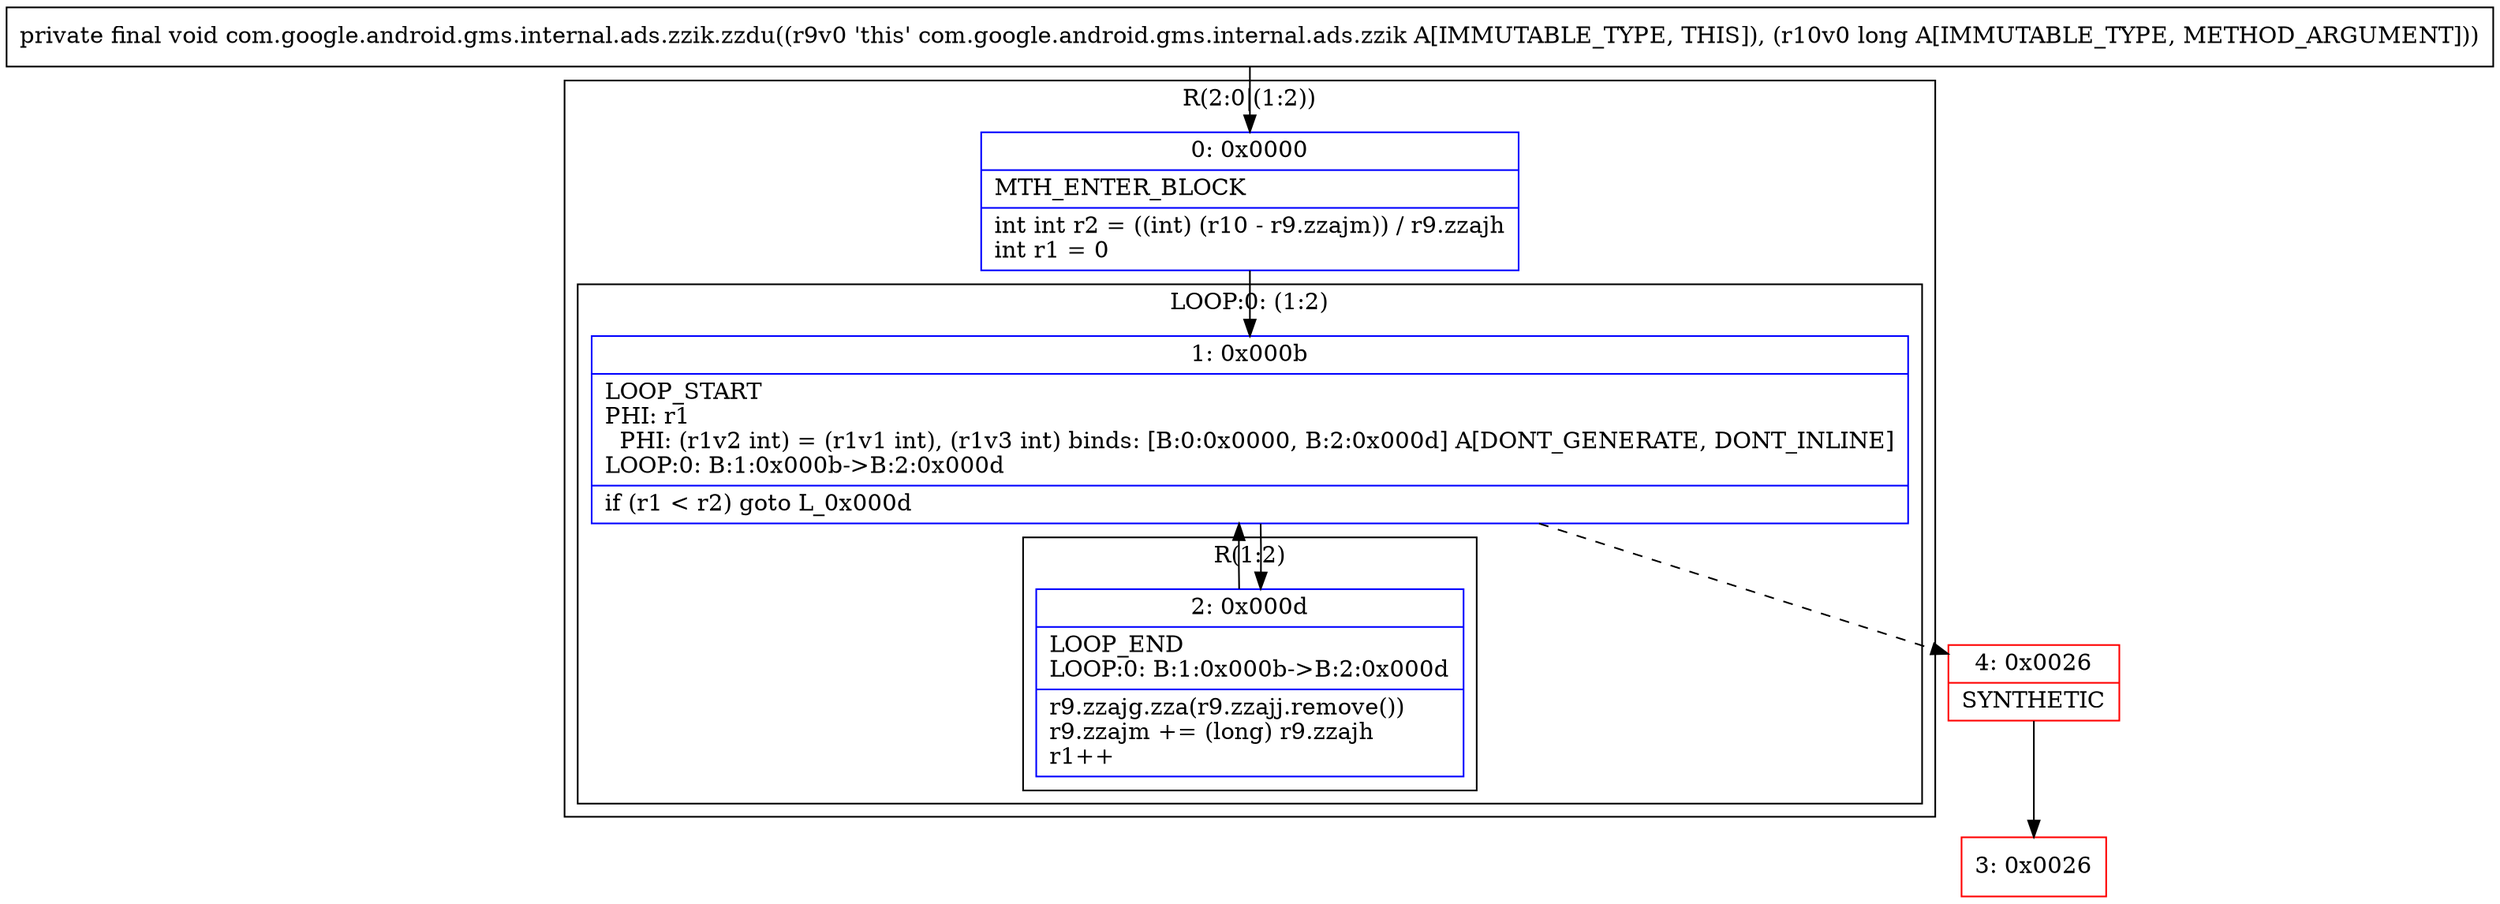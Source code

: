 digraph "CFG forcom.google.android.gms.internal.ads.zzik.zzdu(J)V" {
subgraph cluster_Region_1071579423 {
label = "R(2:0|(1:2))";
node [shape=record,color=blue];
Node_0 [shape=record,label="{0\:\ 0x0000|MTH_ENTER_BLOCK\l|int int r2 = ((int) (r10 \- r9.zzajm)) \/ r9.zzajh\lint r1 = 0\l}"];
subgraph cluster_LoopRegion_956923274 {
label = "LOOP:0: (1:2)";
node [shape=record,color=blue];
Node_1 [shape=record,label="{1\:\ 0x000b|LOOP_START\lPHI: r1 \l  PHI: (r1v2 int) = (r1v1 int), (r1v3 int) binds: [B:0:0x0000, B:2:0x000d] A[DONT_GENERATE, DONT_INLINE]\lLOOP:0: B:1:0x000b\-\>B:2:0x000d\l|if (r1 \< r2) goto L_0x000d\l}"];
subgraph cluster_Region_1284964600 {
label = "R(1:2)";
node [shape=record,color=blue];
Node_2 [shape=record,label="{2\:\ 0x000d|LOOP_END\lLOOP:0: B:1:0x000b\-\>B:2:0x000d\l|r9.zzajg.zza(r9.zzajj.remove())\lr9.zzajm += (long) r9.zzajh\lr1++\l}"];
}
}
}
Node_3 [shape=record,color=red,label="{3\:\ 0x0026}"];
Node_4 [shape=record,color=red,label="{4\:\ 0x0026|SYNTHETIC\l}"];
MethodNode[shape=record,label="{private final void com.google.android.gms.internal.ads.zzik.zzdu((r9v0 'this' com.google.android.gms.internal.ads.zzik A[IMMUTABLE_TYPE, THIS]), (r10v0 long A[IMMUTABLE_TYPE, METHOD_ARGUMENT])) }"];
MethodNode -> Node_0;
Node_0 -> Node_1;
Node_1 -> Node_2;
Node_1 -> Node_4[style=dashed];
Node_2 -> Node_1;
Node_4 -> Node_3;
}

